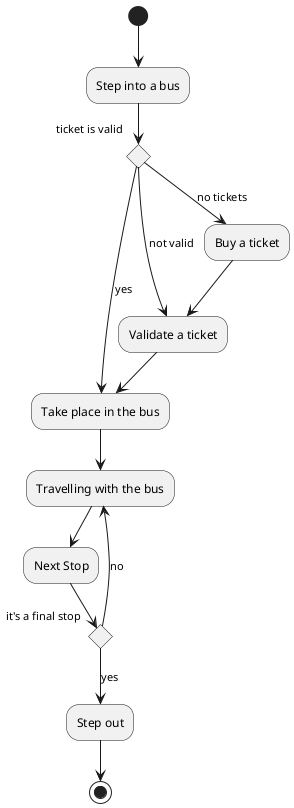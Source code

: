 @startuml "MPK Activity Diagram"
(*) --> "Step into a bus"
--> if "ticket is valid" then 
--> [yes] "Take place in the bus" as takePlace
else 
--> [not valid] "Validate a ticket" as validate
--> takePlace
else 
--> [no tickets] "Buy a ticket"
--> validate
endif
takePlace --> "Travelling with the bus" as travelling
--> "Next Stop"
if "it's a final stop" then
--> [yes] "Step out"
--> (*)
else
--> [no] travelling
endif
@enduml